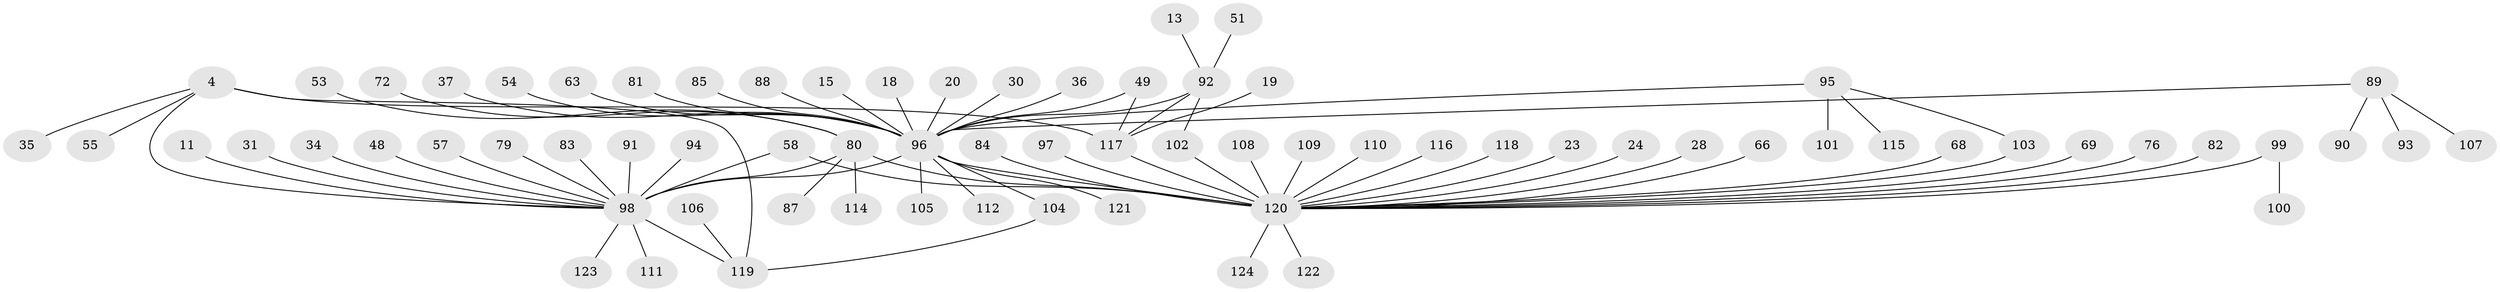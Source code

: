 // original degree distribution, {11: 0.016129032258064516, 22: 0.008064516129032258, 15: 0.008064516129032258, 6: 0.016129032258064516, 19: 0.008064516129032258, 4: 0.04838709677419355, 2: 0.2661290322580645, 3: 0.07258064516129033, 7: 0.008064516129032258, 1: 0.532258064516129, 5: 0.016129032258064516}
// Generated by graph-tools (version 1.1) at 2025/51/03/04/25 21:51:03]
// undirected, 74 vertices, 82 edges
graph export_dot {
graph [start="1"]
  node [color=gray90,style=filled];
  4;
  11;
  13;
  15;
  18;
  19;
  20;
  23;
  24;
  28;
  30;
  31;
  34;
  35;
  36;
  37;
  48;
  49;
  51;
  53;
  54;
  55 [super="+14"];
  57;
  58;
  63;
  66;
  68 [super="+40"];
  69 [super="+64"];
  72;
  76 [super="+60"];
  79;
  80 [super="+75+70"];
  81 [super="+47"];
  82;
  83;
  84;
  85;
  87;
  88 [super="+77"];
  89;
  90;
  91;
  92 [super="+6+7+44"];
  93;
  94 [super="+73"];
  95 [super="+86"];
  96 [super="+16+27+43+2"];
  97;
  98 [super="+29+50"];
  99 [super="+74"];
  100;
  101;
  102 [super="+26"];
  103 [super="+67"];
  104 [super="+59"];
  105;
  106;
  107;
  108;
  109 [super="+39"];
  110;
  111;
  112;
  114 [super="+56"];
  115;
  116;
  117 [super="+17"];
  118;
  119 [super="+12"];
  120 [super="+38+41+45+21+113"];
  121 [super="+61"];
  122;
  123 [super="+78"];
  124;
  4 -- 35;
  4 -- 117;
  4 -- 119 [weight=2];
  4 -- 98;
  4 -- 55;
  11 -- 98;
  13 -- 92;
  15 -- 96;
  18 -- 96;
  19 -- 117;
  20 -- 96;
  23 -- 120;
  24 -- 120;
  28 -- 120;
  30 -- 96;
  31 -- 98;
  34 -- 98;
  36 -- 96;
  37 -- 96;
  48 -- 98;
  49 -- 117;
  49 -- 96;
  51 -- 92;
  53 -- 80;
  54 -- 96;
  57 -- 98;
  58 -- 98;
  58 -- 120;
  63 -- 96;
  66 -- 120;
  68 -- 120;
  69 -- 120;
  72 -- 80;
  76 -- 120;
  79 -- 98;
  80 -- 120 [weight=2];
  80 -- 98 [weight=2];
  80 -- 114;
  80 -- 87;
  81 -- 96;
  82 -- 120;
  83 -- 98;
  84 -- 120;
  85 -- 96;
  88 -- 96;
  89 -- 90;
  89 -- 93;
  89 -- 107;
  89 -- 96;
  91 -- 98;
  92 -- 117;
  92 -- 102;
  92 -- 96 [weight=2];
  94 -- 98;
  95 -- 115;
  95 -- 101;
  95 -- 103;
  95 -- 96 [weight=2];
  96 -- 105;
  96 -- 98 [weight=3];
  96 -- 112;
  96 -- 121 [weight=2];
  96 -- 120 [weight=5];
  96 -- 104;
  97 -- 120;
  98 -- 111;
  98 -- 119;
  98 -- 123;
  99 -- 100;
  99 -- 120;
  102 -- 120;
  103 -- 120;
  104 -- 119;
  106 -- 119;
  108 -- 120;
  109 -- 120;
  110 -- 120;
  116 -- 120;
  117 -- 120 [weight=2];
  118 -- 120;
  120 -- 124;
  120 -- 122;
}
